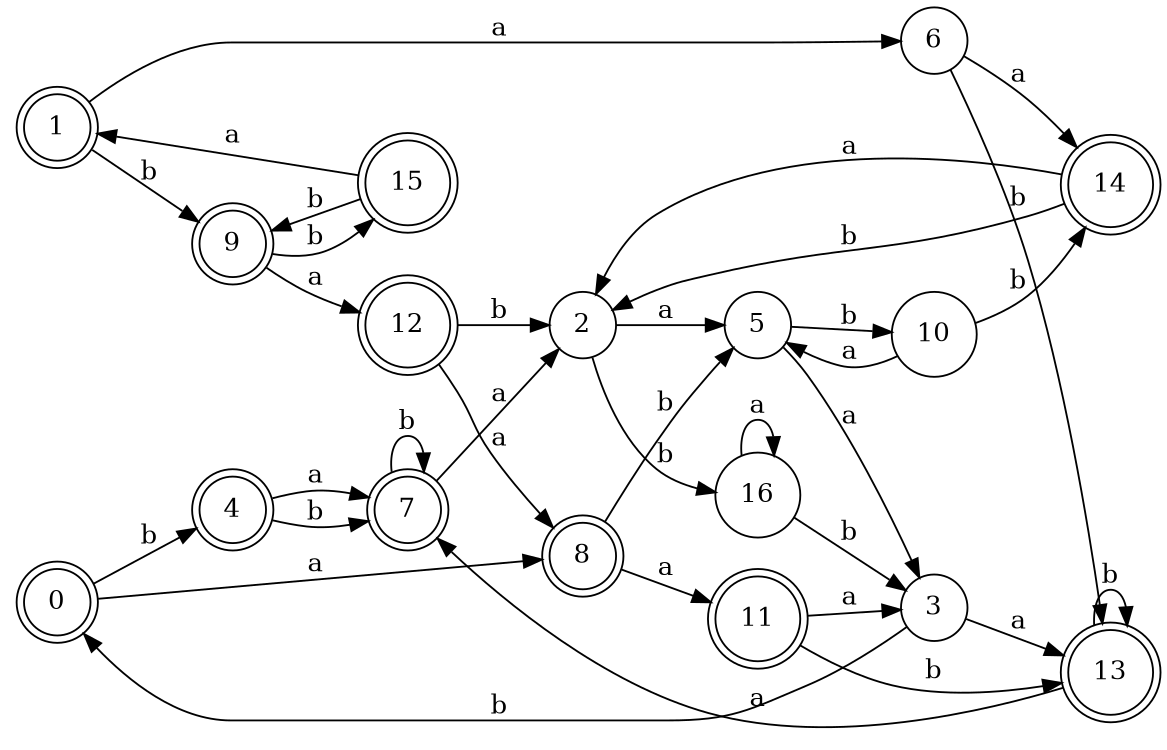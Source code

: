 digraph n14_10 {
__start0 [label="" shape="none"];

rankdir=LR;
size="8,5";

s0 [style="rounded,filled", color="black", fillcolor="white" shape="doublecircle", label="0"];
s1 [style="rounded,filled", color="black", fillcolor="white" shape="doublecircle", label="1"];
s2 [style="filled", color="black", fillcolor="white" shape="circle", label="2"];
s3 [style="filled", color="black", fillcolor="white" shape="circle", label="3"];
s4 [style="rounded,filled", color="black", fillcolor="white" shape="doublecircle", label="4"];
s5 [style="filled", color="black", fillcolor="white" shape="circle", label="5"];
s6 [style="filled", color="black", fillcolor="white" shape="circle", label="6"];
s7 [style="rounded,filled", color="black", fillcolor="white" shape="doublecircle", label="7"];
s8 [style="rounded,filled", color="black", fillcolor="white" shape="doublecircle", label="8"];
s9 [style="rounded,filled", color="black", fillcolor="white" shape="doublecircle", label="9"];
s10 [style="filled", color="black", fillcolor="white" shape="circle", label="10"];
s11 [style="rounded,filled", color="black", fillcolor="white" shape="doublecircle", label="11"];
s12 [style="rounded,filled", color="black", fillcolor="white" shape="doublecircle", label="12"];
s13 [style="rounded,filled", color="black", fillcolor="white" shape="doublecircle", label="13"];
s14 [style="rounded,filled", color="black", fillcolor="white" shape="doublecircle", label="14"];
s15 [style="rounded,filled", color="black", fillcolor="white" shape="doublecircle", label="15"];
s16 [style="filled", color="black", fillcolor="white" shape="circle", label="16"];
s0 -> s8 [label="a"];
s0 -> s4 [label="b"];
s1 -> s6 [label="a"];
s1 -> s9 [label="b"];
s2 -> s5 [label="a"];
s2 -> s16 [label="b"];
s3 -> s13 [label="a"];
s3 -> s0 [label="b"];
s4 -> s7 [label="a"];
s4 -> s7 [label="b"];
s5 -> s3 [label="a"];
s5 -> s10 [label="b"];
s6 -> s14 [label="a"];
s6 -> s13 [label="b"];
s7 -> s2 [label="a"];
s7 -> s7 [label="b"];
s8 -> s11 [label="a"];
s8 -> s5 [label="b"];
s9 -> s12 [label="a"];
s9 -> s15 [label="b"];
s10 -> s5 [label="a"];
s10 -> s14 [label="b"];
s11 -> s3 [label="a"];
s11 -> s13 [label="b"];
s12 -> s8 [label="a"];
s12 -> s2 [label="b"];
s13 -> s7 [label="a"];
s13 -> s13 [label="b"];
s14 -> s2 [label="a"];
s14 -> s2 [label="b"];
s15 -> s1 [label="a"];
s15 -> s9 [label="b"];
s16 -> s16 [label="a"];
s16 -> s3 [label="b"];

}